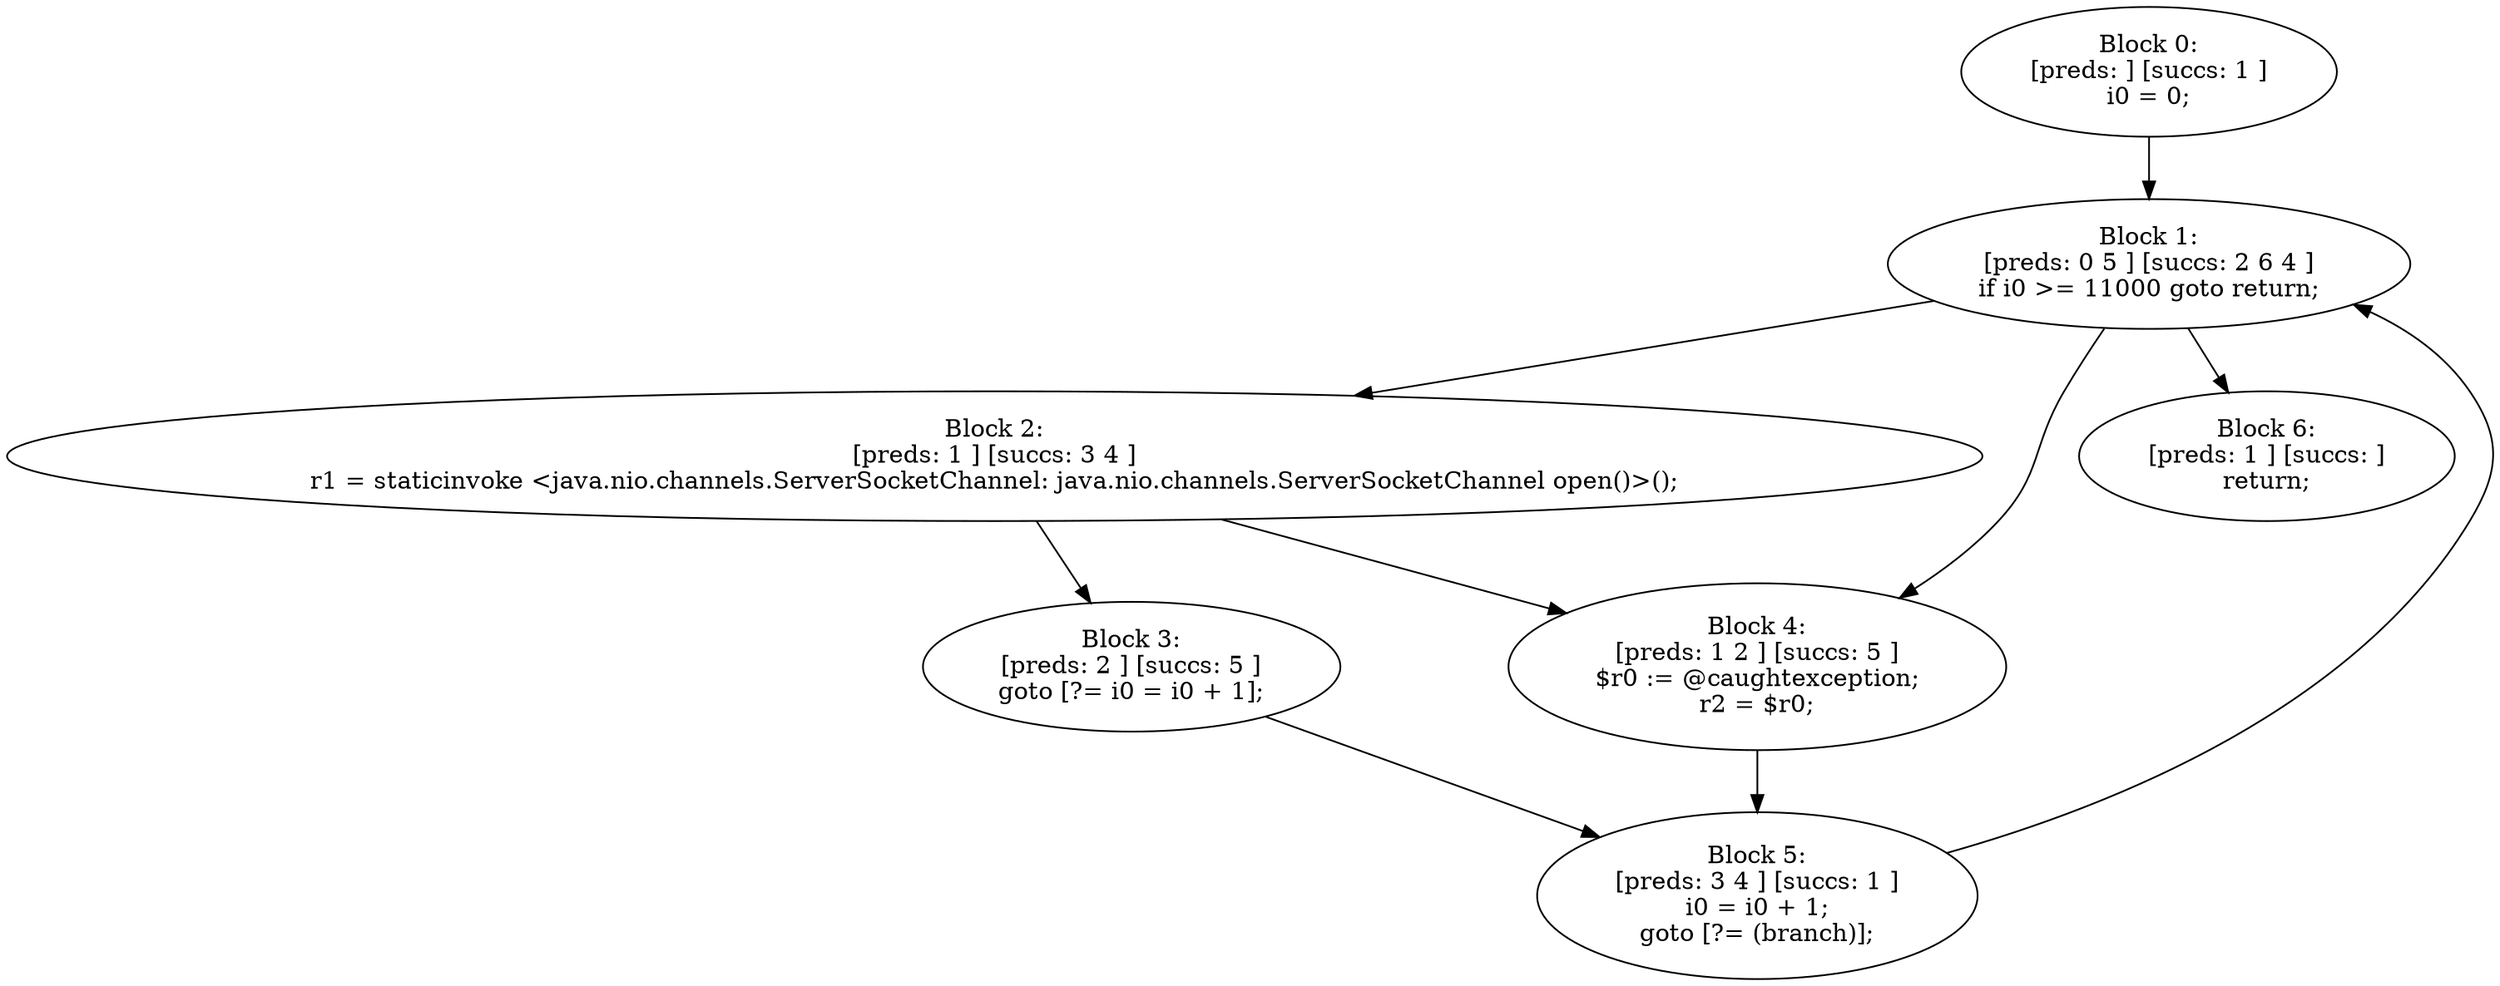 digraph "unitGraph" {
    "Block 0:
[preds: ] [succs: 1 ]
i0 = 0;
"
    "Block 1:
[preds: 0 5 ] [succs: 2 6 4 ]
if i0 >= 11000 goto return;
"
    "Block 2:
[preds: 1 ] [succs: 3 4 ]
r1 = staticinvoke <java.nio.channels.ServerSocketChannel: java.nio.channels.ServerSocketChannel open()>();
"
    "Block 3:
[preds: 2 ] [succs: 5 ]
goto [?= i0 = i0 + 1];
"
    "Block 4:
[preds: 1 2 ] [succs: 5 ]
$r0 := @caughtexception;
r2 = $r0;
"
    "Block 5:
[preds: 3 4 ] [succs: 1 ]
i0 = i0 + 1;
goto [?= (branch)];
"
    "Block 6:
[preds: 1 ] [succs: ]
return;
"
    "Block 0:
[preds: ] [succs: 1 ]
i0 = 0;
"->"Block 1:
[preds: 0 5 ] [succs: 2 6 4 ]
if i0 >= 11000 goto return;
";
    "Block 1:
[preds: 0 5 ] [succs: 2 6 4 ]
if i0 >= 11000 goto return;
"->"Block 2:
[preds: 1 ] [succs: 3 4 ]
r1 = staticinvoke <java.nio.channels.ServerSocketChannel: java.nio.channels.ServerSocketChannel open()>();
";
    "Block 1:
[preds: 0 5 ] [succs: 2 6 4 ]
if i0 >= 11000 goto return;
"->"Block 6:
[preds: 1 ] [succs: ]
return;
";
    "Block 1:
[preds: 0 5 ] [succs: 2 6 4 ]
if i0 >= 11000 goto return;
"->"Block 4:
[preds: 1 2 ] [succs: 5 ]
$r0 := @caughtexception;
r2 = $r0;
";
    "Block 2:
[preds: 1 ] [succs: 3 4 ]
r1 = staticinvoke <java.nio.channels.ServerSocketChannel: java.nio.channels.ServerSocketChannel open()>();
"->"Block 3:
[preds: 2 ] [succs: 5 ]
goto [?= i0 = i0 + 1];
";
    "Block 2:
[preds: 1 ] [succs: 3 4 ]
r1 = staticinvoke <java.nio.channels.ServerSocketChannel: java.nio.channels.ServerSocketChannel open()>();
"->"Block 4:
[preds: 1 2 ] [succs: 5 ]
$r0 := @caughtexception;
r2 = $r0;
";
    "Block 3:
[preds: 2 ] [succs: 5 ]
goto [?= i0 = i0 + 1];
"->"Block 5:
[preds: 3 4 ] [succs: 1 ]
i0 = i0 + 1;
goto [?= (branch)];
";
    "Block 4:
[preds: 1 2 ] [succs: 5 ]
$r0 := @caughtexception;
r2 = $r0;
"->"Block 5:
[preds: 3 4 ] [succs: 1 ]
i0 = i0 + 1;
goto [?= (branch)];
";
    "Block 5:
[preds: 3 4 ] [succs: 1 ]
i0 = i0 + 1;
goto [?= (branch)];
"->"Block 1:
[preds: 0 5 ] [succs: 2 6 4 ]
if i0 >= 11000 goto return;
";
}
